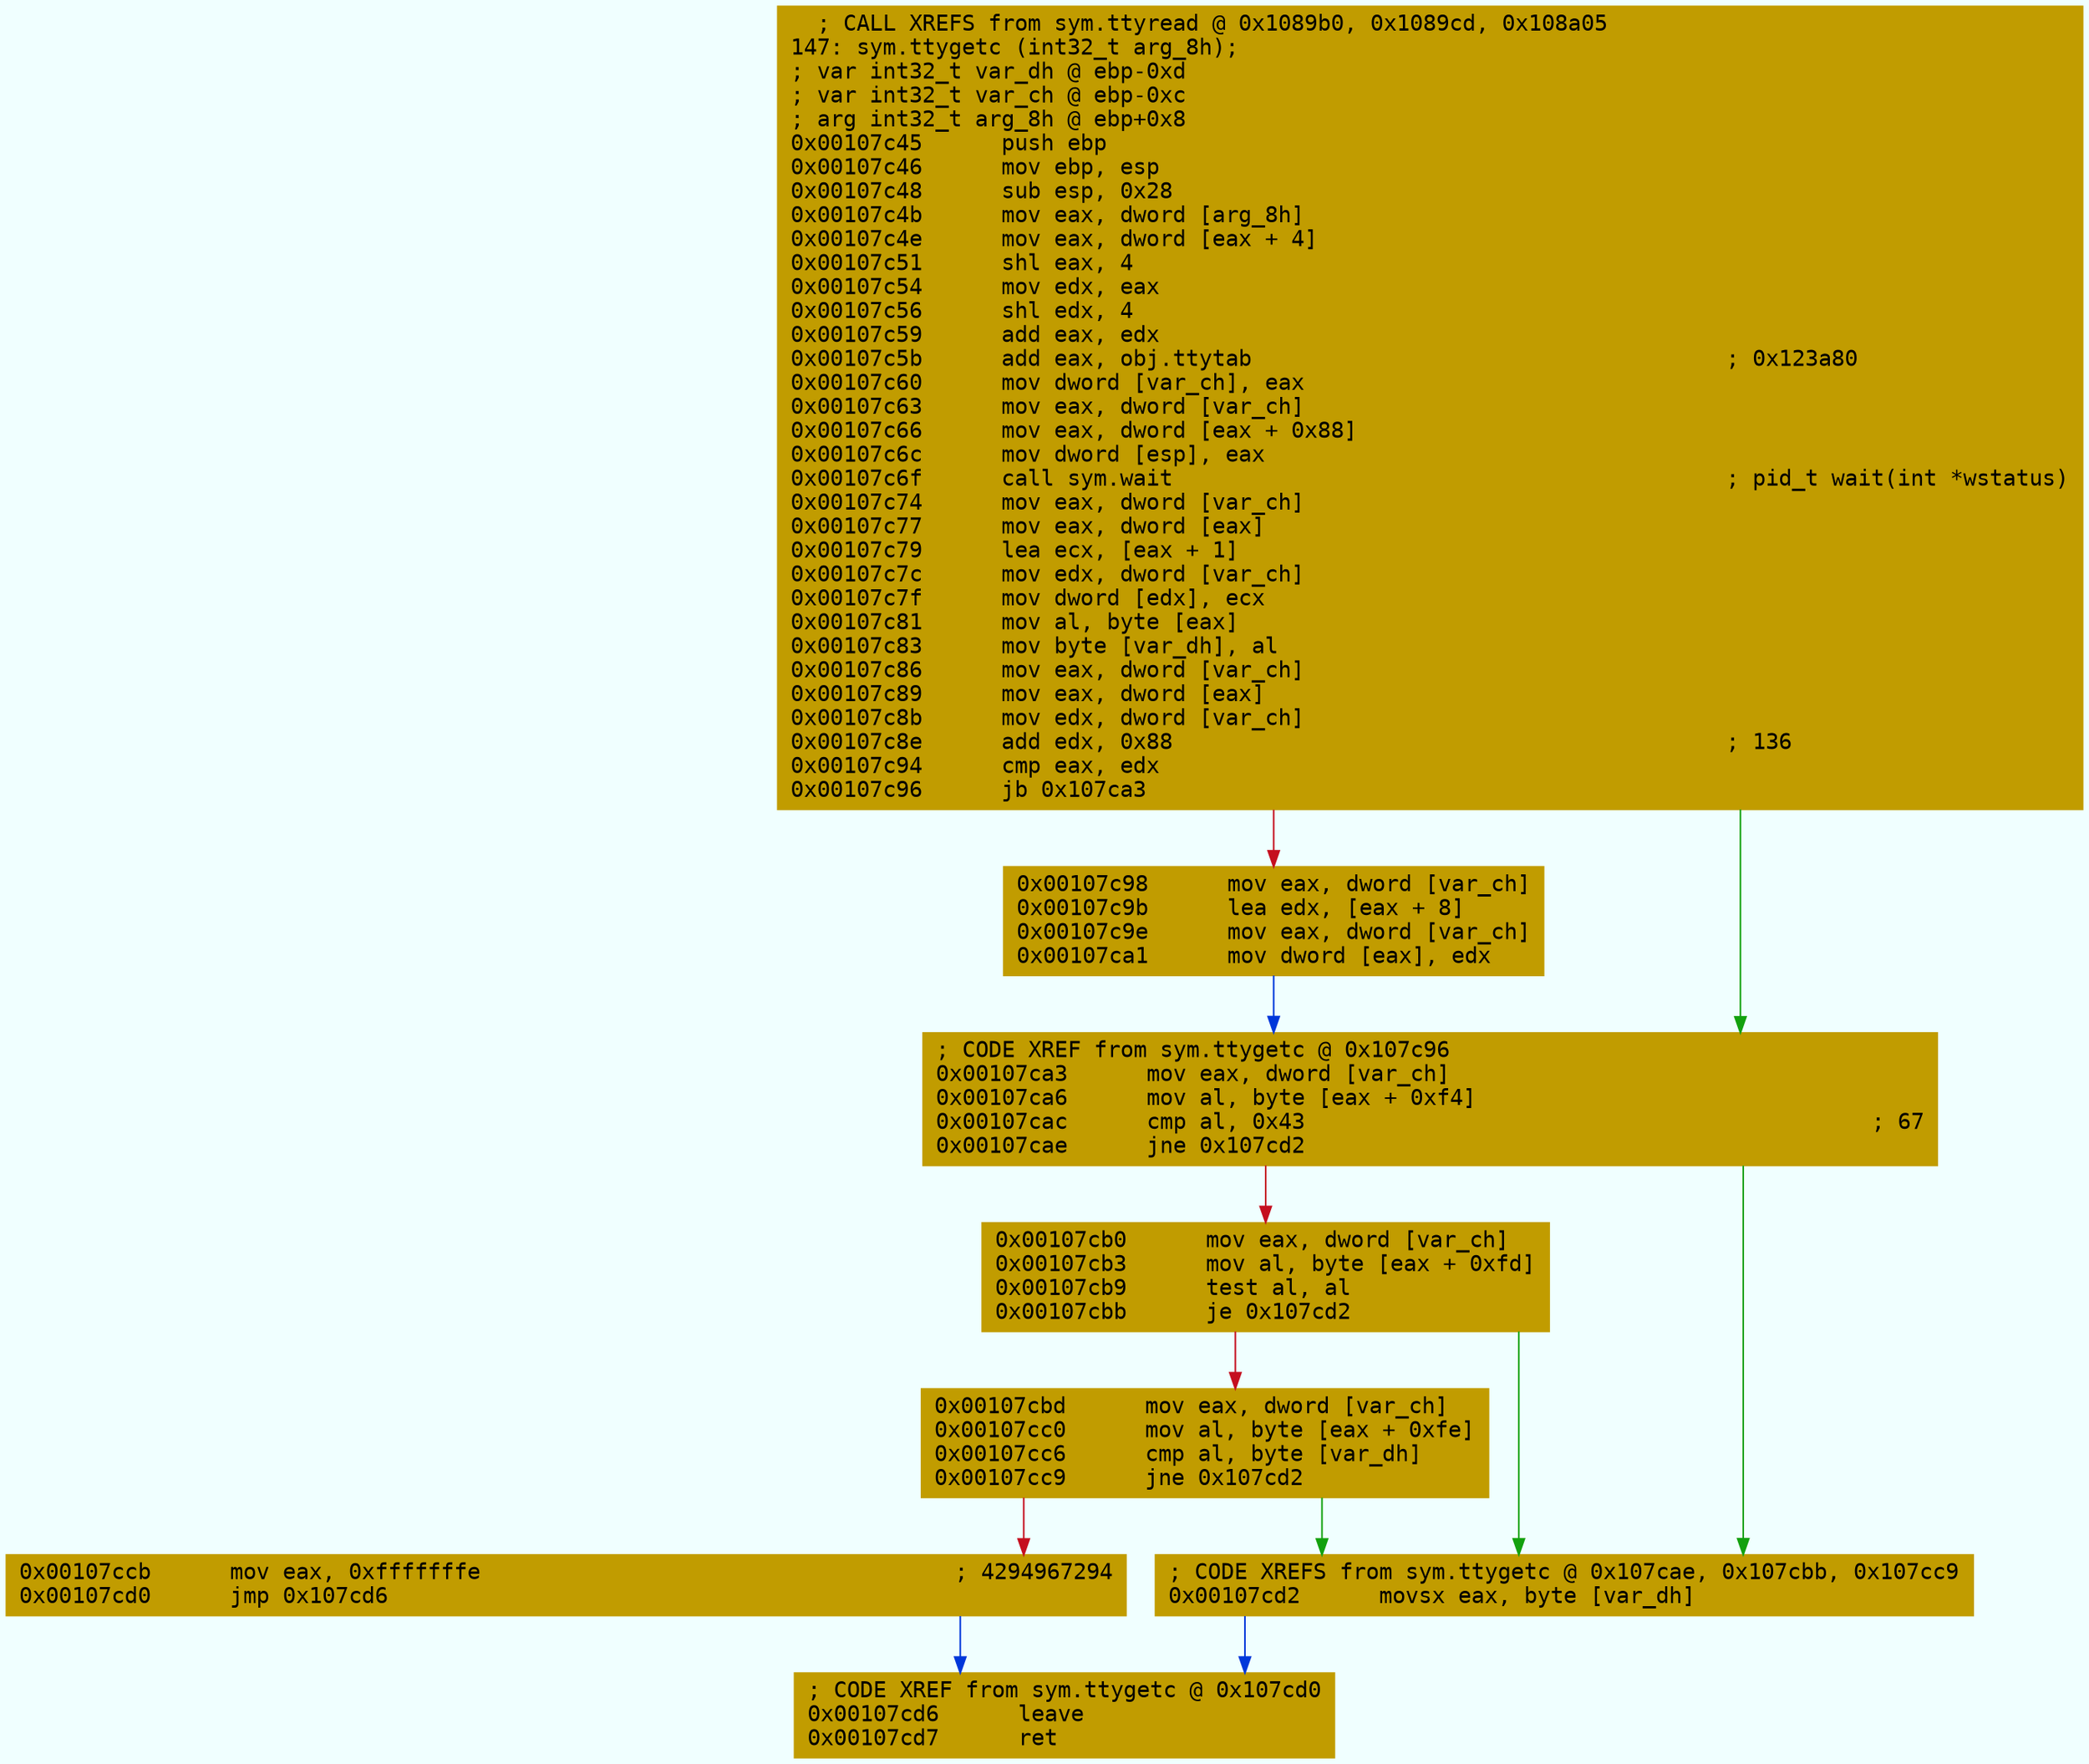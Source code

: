 digraph code {
	graph [bgcolor=azure fontsize=8 fontname="Courier" splines="ortho"];
	node [fillcolor=gray style=filled shape=box];
	edge [arrowhead="normal"];
	"0x00107c45" [URL="sym.ttygetc/0x00107c45", fillcolor="#c19c00",color="#c19c00", fontname="Courier",label="  ; CALL XREFS from sym.ttyread @ 0x1089b0, 0x1089cd, 0x108a05\l147: sym.ttygetc (int32_t arg_8h);\l; var int32_t var_dh @ ebp-0xd\l; var int32_t var_ch @ ebp-0xc\l; arg int32_t arg_8h @ ebp+0x8\l0x00107c45      push ebp\l0x00107c46      mov ebp, esp\l0x00107c48      sub esp, 0x28\l0x00107c4b      mov eax, dword [arg_8h]\l0x00107c4e      mov eax, dword [eax + 4]\l0x00107c51      shl eax, 4\l0x00107c54      mov edx, eax\l0x00107c56      shl edx, 4\l0x00107c59      add eax, edx\l0x00107c5b      add eax, obj.ttytab                                    ; 0x123a80\l0x00107c60      mov dword [var_ch], eax\l0x00107c63      mov eax, dword [var_ch]\l0x00107c66      mov eax, dword [eax + 0x88]\l0x00107c6c      mov dword [esp], eax\l0x00107c6f      call sym.wait                                          ; pid_t wait(int *wstatus)\l0x00107c74      mov eax, dword [var_ch]\l0x00107c77      mov eax, dword [eax]\l0x00107c79      lea ecx, [eax + 1]\l0x00107c7c      mov edx, dword [var_ch]\l0x00107c7f      mov dword [edx], ecx\l0x00107c81      mov al, byte [eax]\l0x00107c83      mov byte [var_dh], al\l0x00107c86      mov eax, dword [var_ch]\l0x00107c89      mov eax, dword [eax]\l0x00107c8b      mov edx, dword [var_ch]\l0x00107c8e      add edx, 0x88                                          ; 136\l0x00107c94      cmp eax, edx\l0x00107c96      jb 0x107ca3\l"]
	"0x00107c98" [URL="sym.ttygetc/0x00107c98", fillcolor="#c19c00",color="#c19c00", fontname="Courier",label="0x00107c98      mov eax, dword [var_ch]\l0x00107c9b      lea edx, [eax + 8]\l0x00107c9e      mov eax, dword [var_ch]\l0x00107ca1      mov dword [eax], edx\l"]
	"0x00107ca3" [URL="sym.ttygetc/0x00107ca3", fillcolor="#c19c00",color="#c19c00", fontname="Courier",label="; CODE XREF from sym.ttygetc @ 0x107c96\l0x00107ca3      mov eax, dword [var_ch]\l0x00107ca6      mov al, byte [eax + 0xf4]\l0x00107cac      cmp al, 0x43                                           ; 67\l0x00107cae      jne 0x107cd2\l"]
	"0x00107cb0" [URL="sym.ttygetc/0x00107cb0", fillcolor="#c19c00",color="#c19c00", fontname="Courier",label="0x00107cb0      mov eax, dword [var_ch]\l0x00107cb3      mov al, byte [eax + 0xfd]\l0x00107cb9      test al, al\l0x00107cbb      je 0x107cd2\l"]
	"0x00107cbd" [URL="sym.ttygetc/0x00107cbd", fillcolor="#c19c00",color="#c19c00", fontname="Courier",label="0x00107cbd      mov eax, dword [var_ch]\l0x00107cc0      mov al, byte [eax + 0xfe]\l0x00107cc6      cmp al, byte [var_dh]\l0x00107cc9      jne 0x107cd2\l"]
	"0x00107ccb" [URL="sym.ttygetc/0x00107ccb", fillcolor="#c19c00",color="#c19c00", fontname="Courier",label="0x00107ccb      mov eax, 0xfffffffe                                    ; 4294967294\l0x00107cd0      jmp 0x107cd6\l"]
	"0x00107cd2" [URL="sym.ttygetc/0x00107cd2", fillcolor="#c19c00",color="#c19c00", fontname="Courier",label="; CODE XREFS from sym.ttygetc @ 0x107cae, 0x107cbb, 0x107cc9\l0x00107cd2      movsx eax, byte [var_dh]\l"]
	"0x00107cd6" [URL="sym.ttygetc/0x00107cd6", fillcolor="#c19c00",color="#c19c00", fontname="Courier",label="; CODE XREF from sym.ttygetc @ 0x107cd0\l0x00107cd6      leave\l0x00107cd7      ret\l"]
        "0x00107c45" -> "0x00107ca3" [color="#13a10e"];
        "0x00107c45" -> "0x00107c98" [color="#c50f1f"];
        "0x00107c98" -> "0x00107ca3" [color="#0037da"];
        "0x00107ca3" -> "0x00107cd2" [color="#13a10e"];
        "0x00107ca3" -> "0x00107cb0" [color="#c50f1f"];
        "0x00107cb0" -> "0x00107cd2" [color="#13a10e"];
        "0x00107cb0" -> "0x00107cbd" [color="#c50f1f"];
        "0x00107cbd" -> "0x00107cd2" [color="#13a10e"];
        "0x00107cbd" -> "0x00107ccb" [color="#c50f1f"];
        "0x00107ccb" -> "0x00107cd6" [color="#0037da"];
        "0x00107cd2" -> "0x00107cd6" [color="#0037da"];
}
